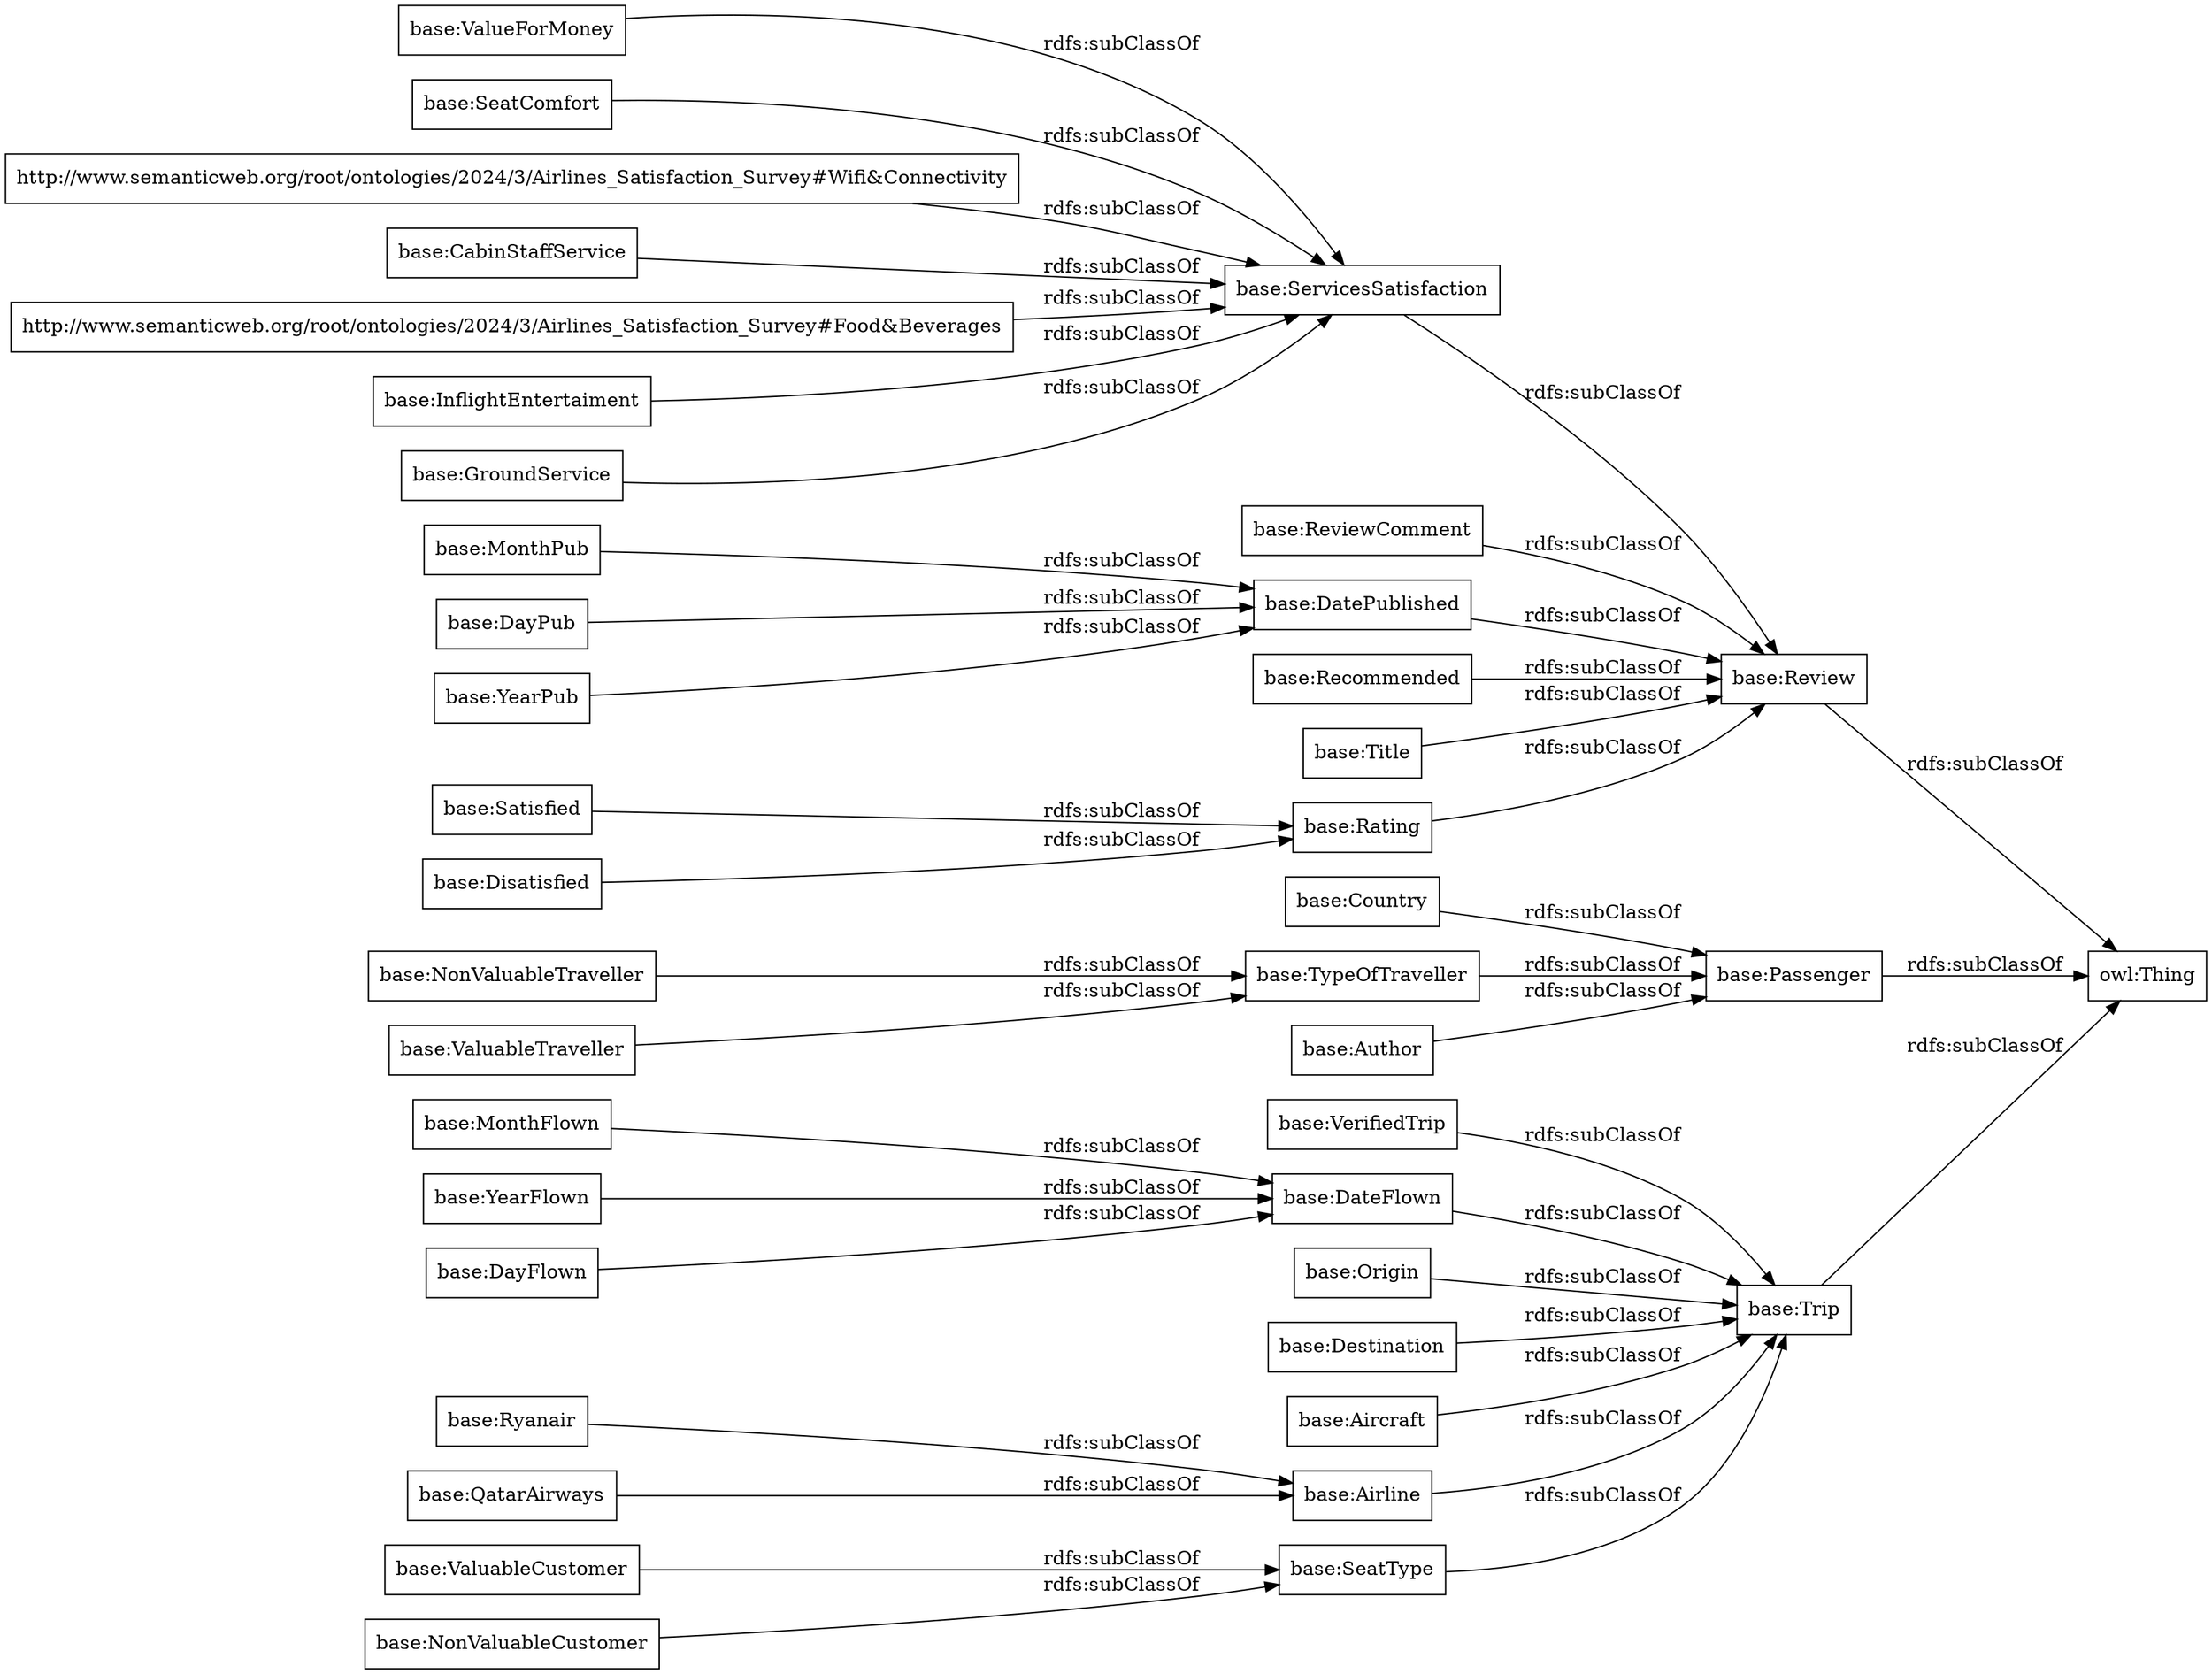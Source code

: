 digraph ar2dtool_diagram { 
rankdir=LR;
size="1000"
node [shape = rectangle, color="black"]; "base:SeatType" "base:VerifiedTrip" "base:Review" "base:MonthPub" "base:DayPub" "base:Satisfied" "base:Ryanair" "base:DateFlown" "base:Origin" "base:Country" "base:MonthFlown" "base:TypeOfTraveller" "base:ValueForMoney" "base:YearPub" "base:ServicesSatisfaction" "base:SeatComfort" "base:ReviewComment" "base:NonValuableTraveller" "base:Destination" "base:DatePublished" "base:Recommended" "base:ValuableTraveller" "base:Passenger" "base:ValuableCustomer" "base:Aircraft" "base:Author" "base:QatarAirways" "base:Title" "http://www.semanticweb.org/root/ontologies/2024/3/Airlines_Satisfaction_Survey#Wifi&Connectivity" "base:CabinStaffService" "http://www.semanticweb.org/root/ontologies/2024/3/Airlines_Satisfaction_Survey#Food&Beverages" "base:Trip" "base:Rating" "base:Disatisfied" "base:YearFlown" "base:NonValuableCustomer" "base:Airline" "base:DayFlown" "base:InflightEntertaiment" "base:GroundService" ; /*classes style*/
	"base:Title" -> "base:Review" [ label = "rdfs:subClassOf" ];
	"base:SeatType" -> "base:Trip" [ label = "rdfs:subClassOf" ];
	"base:Origin" -> "base:Trip" [ label = "rdfs:subClassOf" ];
	"base:Aircraft" -> "base:Trip" [ label = "rdfs:subClassOf" ];
	"base:SeatComfort" -> "base:ServicesSatisfaction" [ label = "rdfs:subClassOf" ];
	"base:GroundService" -> "base:ServicesSatisfaction" [ label = "rdfs:subClassOf" ];
	"base:Review" -> "owl:Thing" [ label = "rdfs:subClassOf" ];
	"base:ValuableTraveller" -> "base:TypeOfTraveller" [ label = "rdfs:subClassOf" ];
	"base:InflightEntertaiment" -> "base:ServicesSatisfaction" [ label = "rdfs:subClassOf" ];
	"base:NonValuableCustomer" -> "base:SeatType" [ label = "rdfs:subClassOf" ];
	"base:YearFlown" -> "base:DateFlown" [ label = "rdfs:subClassOf" ];
	"base:DatePublished" -> "base:Review" [ label = "rdfs:subClassOf" ];
	"base:DayPub" -> "base:DatePublished" [ label = "rdfs:subClassOf" ];
	"http://www.semanticweb.org/root/ontologies/2024/3/Airlines_Satisfaction_Survey#Wifi&Connectivity" -> "base:ServicesSatisfaction" [ label = "rdfs:subClassOf" ];
	"base:Rating" -> "base:Review" [ label = "rdfs:subClassOf" ];
	"base:VerifiedTrip" -> "base:Trip" [ label = "rdfs:subClassOf" ];
	"base:ValuableCustomer" -> "base:SeatType" [ label = "rdfs:subClassOf" ];
	"base:ValueForMoney" -> "base:ServicesSatisfaction" [ label = "rdfs:subClassOf" ];
	"base:Destination" -> "base:Trip" [ label = "rdfs:subClassOf" ];
	"base:QatarAirways" -> "base:Airline" [ label = "rdfs:subClassOf" ];
	"base:TypeOfTraveller" -> "base:Passenger" [ label = "rdfs:subClassOf" ];
	"base:CabinStaffService" -> "base:ServicesSatisfaction" [ label = "rdfs:subClassOf" ];
	"base:YearPub" -> "base:DatePublished" [ label = "rdfs:subClassOf" ];
	"base:Author" -> "base:Passenger" [ label = "rdfs:subClassOf" ];
	"http://www.semanticweb.org/root/ontologies/2024/3/Airlines_Satisfaction_Survey#Food&Beverages" -> "base:ServicesSatisfaction" [ label = "rdfs:subClassOf" ];
	"base:Airline" -> "base:Trip" [ label = "rdfs:subClassOf" ];
	"base:MonthFlown" -> "base:DateFlown" [ label = "rdfs:subClassOf" ];
	"base:Recommended" -> "base:Review" [ label = "rdfs:subClassOf" ];
	"base:ServicesSatisfaction" -> "base:Review" [ label = "rdfs:subClassOf" ];
	"base:Trip" -> "owl:Thing" [ label = "rdfs:subClassOf" ];
	"base:Satisfied" -> "base:Rating" [ label = "rdfs:subClassOf" ];
	"base:Country" -> "base:Passenger" [ label = "rdfs:subClassOf" ];
	"base:Disatisfied" -> "base:Rating" [ label = "rdfs:subClassOf" ];
	"base:ReviewComment" -> "base:Review" [ label = "rdfs:subClassOf" ];
	"base:NonValuableTraveller" -> "base:TypeOfTraveller" [ label = "rdfs:subClassOf" ];
	"base:Passenger" -> "owl:Thing" [ label = "rdfs:subClassOf" ];
	"base:DayFlown" -> "base:DateFlown" [ label = "rdfs:subClassOf" ];
	"base:DateFlown" -> "base:Trip" [ label = "rdfs:subClassOf" ];
	"base:Ryanair" -> "base:Airline" [ label = "rdfs:subClassOf" ];
	"base:MonthPub" -> "base:DatePublished" [ label = "rdfs:subClassOf" ];

}
